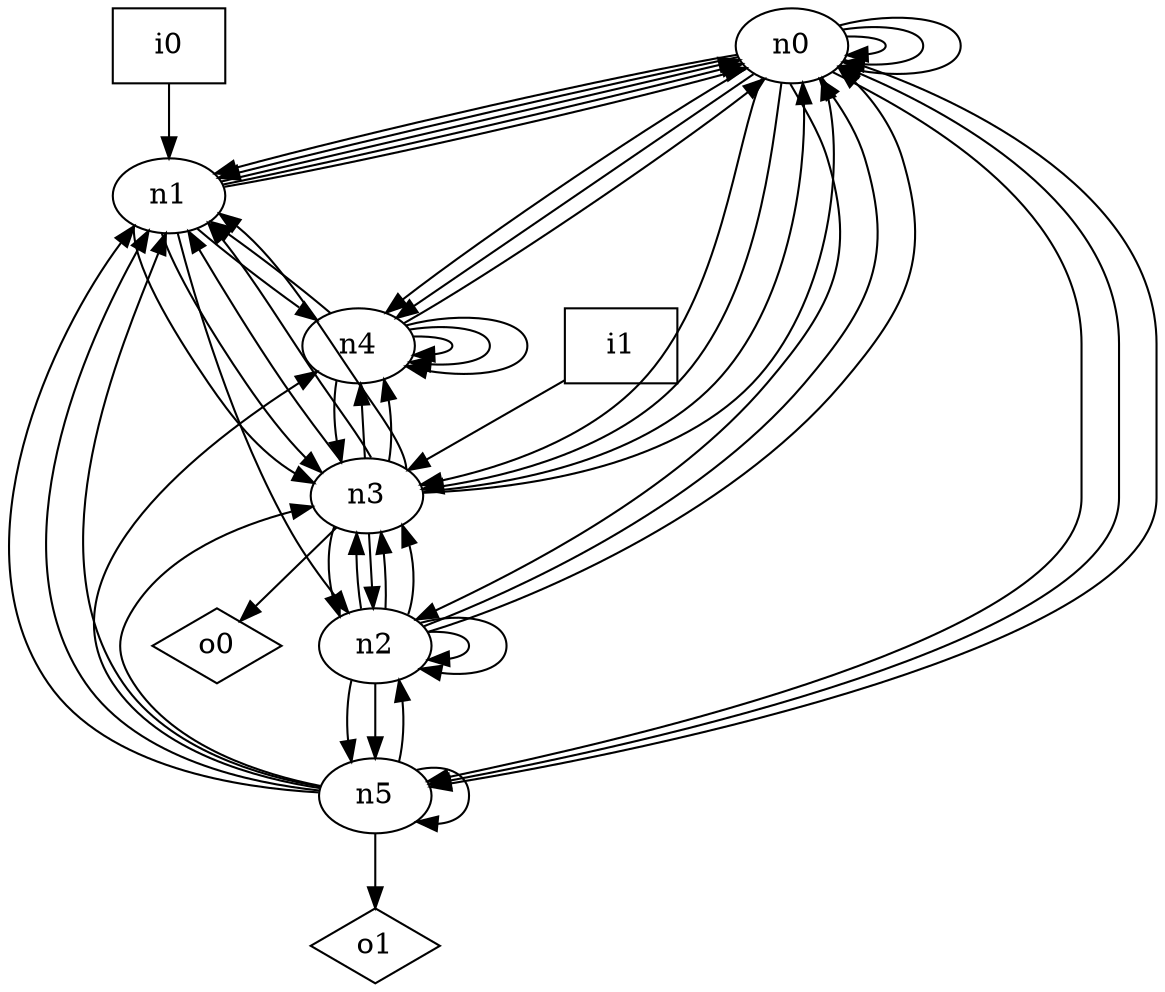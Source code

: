 digraph G {
n0 [label="n0"];
n1 [label="n1"];
n2 [label="n2"];
n3 [label="n3"];
n4 [label="n4"];
n5 [label="n5"];
n6 [label="i0",shape="box"];
n7 [label="i1",shape="box"];
n8 [label="o0",shape="diamond"];
n9 [label="o1",shape="diamond"];
n0 -> n0
n0 -> n0
n0 -> n0
n0 -> n1
n0 -> n1
n0 -> n2
n0 -> n3
n0 -> n3
n0 -> n4
n0 -> n4
n0 -> n5
n0 -> n5
n0 -> n5
n1 -> n0
n1 -> n0
n1 -> n0
n1 -> n2
n1 -> n3
n1 -> n3
n1 -> n4
n2 -> n0
n2 -> n0
n2 -> n2
n2 -> n2
n2 -> n3
n2 -> n3
n2 -> n3
n2 -> n5
n2 -> n5
n3 -> n0
n3 -> n0
n3 -> n1
n3 -> n1
n3 -> n1
n3 -> n2
n3 -> n2
n3 -> n4
n3 -> n4
n3 -> n8
n4 -> n0
n4 -> n1
n4 -> n3
n4 -> n4
n4 -> n4
n4 -> n4
n5 -> n1
n5 -> n1
n5 -> n1
n5 -> n2
n5 -> n3
n5 -> n4
n5 -> n5
n5 -> n9
n6 -> n1
n7 -> n3
}